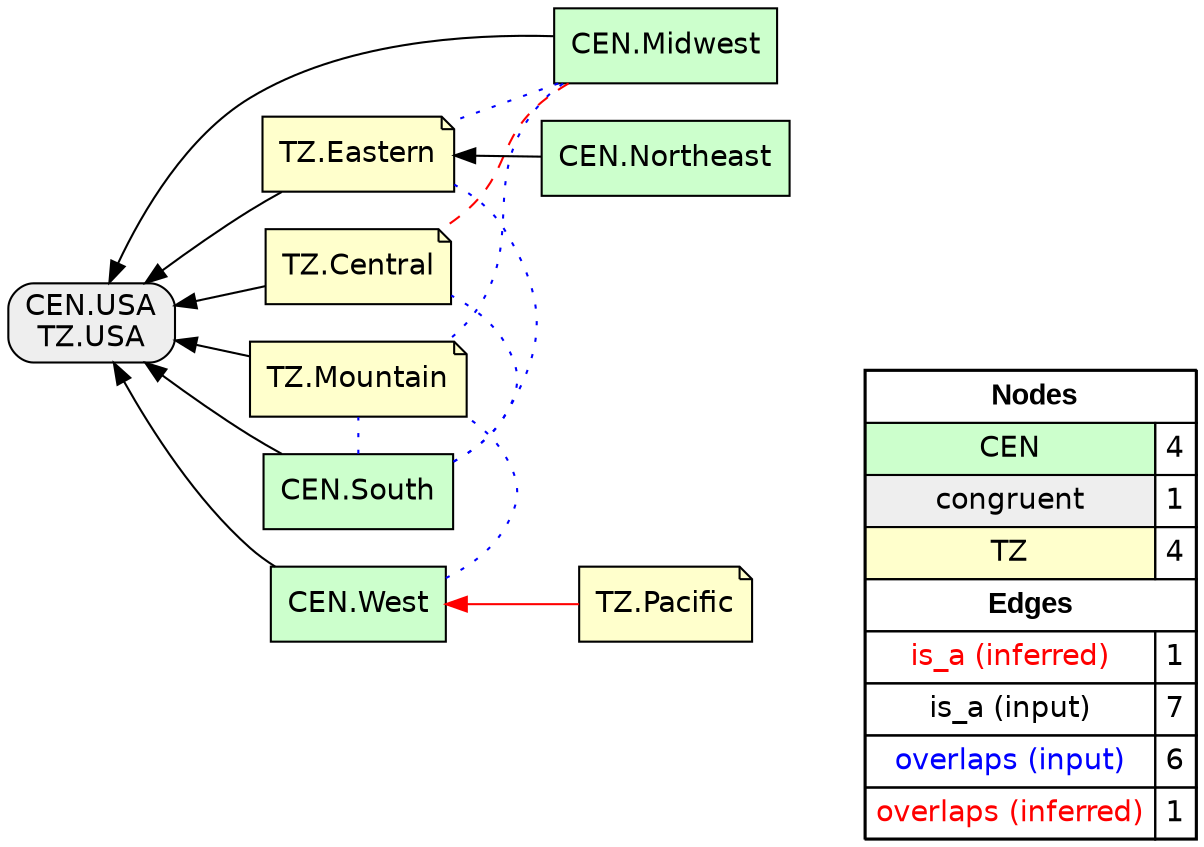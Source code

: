 digraph{
rankdir=RL
node[shape=box style=filled fillcolor="#CCFFCC" fontname="helvetica"] 
"CEN.Midwest"
"CEN.South"
"CEN.Northeast"
"CEN.West"
node[shape=box style="filled,rounded" fillcolor="#EEEEEE" fontname="helvetica"] 
"CEN.USA\nTZ.USA"
node[shape=note style=filled fillcolor="#FFFFCC" fontname="helvetica"] 
"TZ.Eastern"
"TZ.Pacific"
"TZ.Central"
"TZ.Mountain"
edge[arrowhead=normal style=solid color="#FF0000" constraint=true penwidth=1]
"TZ.Pacific" -> "CEN.West"
edge[arrowhead=normal style=dotted color="#000000" constraint=true penwidth=1]
edge[arrowhead=normal style=solid color="#000000" constraint=true penwidth=1]
"CEN.South" -> "CEN.USA\nTZ.USA"
"CEN.Midwest" -> "CEN.USA\nTZ.USA"
"TZ.Eastern" -> "CEN.USA\nTZ.USA"
"TZ.Central" -> "CEN.USA\nTZ.USA"
"CEN.Northeast" -> "TZ.Eastern"
"CEN.West" -> "CEN.USA\nTZ.USA"
"TZ.Mountain" -> "CEN.USA\nTZ.USA"
edge[arrowhead=none style=dotted color="#0000FF" constraint=false penwidth=1]
"CEN.South" -> "TZ.Mountain"
"CEN.West" -> "TZ.Mountain"
"CEN.Midwest" -> "TZ.Mountain"
"CEN.South" -> "TZ.Central"
"CEN.Midwest" -> "TZ.Eastern"
"CEN.South" -> "TZ.Eastern"
edge[arrowhead=none style=dashed color="#FF0000" constraint=false penwidth=1]
"CEN.Midwest" -> "TZ.Central"
node[shape=box] 
{rank=source Legend [fillcolor= white margin=0 label=< 
 <TABLE BORDER="0" CELLBORDER="1" CELLSPACING="0" CELLPADDING="4"> 
<TR> <TD COLSPAN="2"><font face="Arial Black"> Nodes</font></TD> </TR> 
<TR> 
 <TD bgcolor="#CCFFCC" fontname="helvetica">CEN</TD> 
 <TD>4</TD> 
 </TR> 
<TR> 
 <TD bgcolor="#EEEEEE" fontname="helvetica">congruent</TD> 
 <TD>1</TD> 
 </TR> 
<TR> 
 <TD bgcolor="#FFFFCC" fontname="helvetica">TZ</TD> 
 <TD>4</TD> 
 </TR> 
<TR> <TD COLSPAN="2"><font face = "Arial Black"> Edges </font></TD> </TR> 
<TR> 
 <TD><font color ="#FF0000">is_a (inferred)</font></TD><TD>1</TD>
</TR>
<TR> 
 <TD><font color ="#000000">is_a (input)</font></TD><TD>7</TD>
</TR>
<TR> 
 <TD><font color ="#0000FF">overlaps (input)</font></TD><TD>6</TD>
</TR>
<TR> 
 <TD><font color ="#FF0000">overlaps (inferred)</font></TD><TD>1</TD>
</TR>
</TABLE> 
 >] } 
}